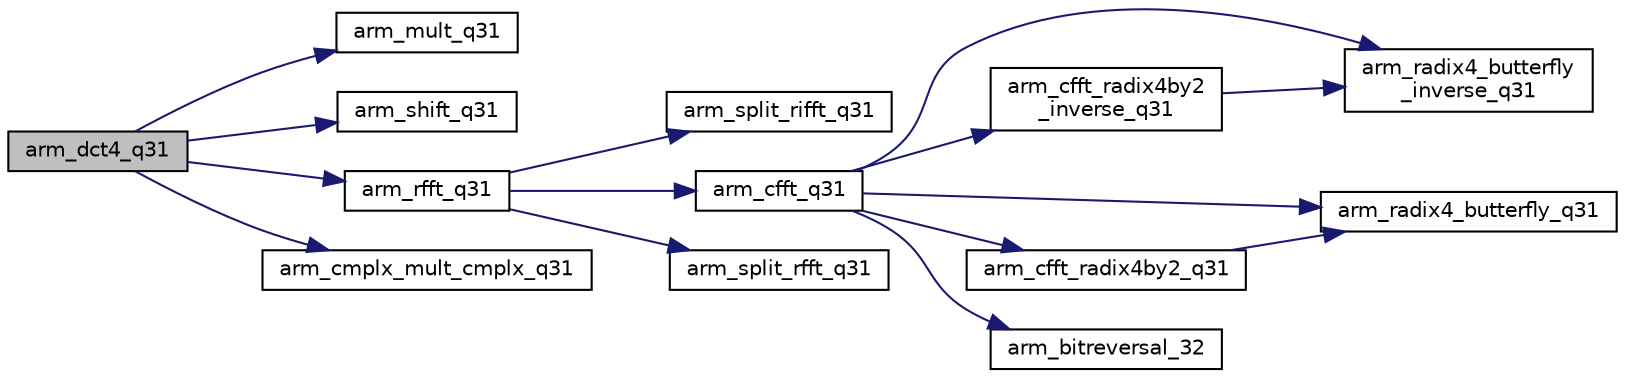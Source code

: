 digraph "arm_dct4_q31"
{
  edge [fontname="Helvetica",fontsize="10",labelfontname="Helvetica",labelfontsize="10"];
  node [fontname="Helvetica",fontsize="10",shape=record];
  rankdir="LR";
  Node14 [label="arm_dct4_q31",height=0.2,width=0.4,color="black", fillcolor="grey75", style="filled", fontcolor="black"];
  Node14 -> Node15 [color="midnightblue",fontsize="10",style="solid",fontname="Helvetica"];
  Node15 [label="arm_mult_q31",height=0.2,width=0.4,color="black", fillcolor="white", style="filled",URL="$group___basic_mult.html#ga3528c0f54a0607acc603f0490d3ca6c6",tooltip="Q31 vector multiplication. "];
  Node14 -> Node16 [color="midnightblue",fontsize="10",style="solid",fontname="Helvetica"];
  Node16 [label="arm_shift_q31",height=0.2,width=0.4,color="black", fillcolor="white", style="filled",URL="$group__shift.html#ga387dd8b7b87377378280978f16cdb13d",tooltip="Shifts the elements of a Q31 vector a specified number of bits. "];
  Node14 -> Node17 [color="midnightblue",fontsize="10",style="solid",fontname="Helvetica"];
  Node17 [label="arm_rfft_q31",height=0.2,width=0.4,color="black", fillcolor="white", style="filled",URL="$group___real_f_f_t.html#gabaeab5646aeea9844e6d42ca8c73fe3a",tooltip="Processing function for the Q31 RFFT/RIFFT. "];
  Node17 -> Node18 [color="midnightblue",fontsize="10",style="solid",fontname="Helvetica"];
  Node18 [label="arm_split_rifft_q31",height=0.2,width=0.4,color="black", fillcolor="white", style="filled",URL="$arm__rfft__q31_8c.html#acc62dd39a59091c4d6a80d4e55adeb13",tooltip="Core Real IFFT process. "];
  Node17 -> Node19 [color="midnightblue",fontsize="10",style="solid",fontname="Helvetica"];
  Node19 [label="arm_cfft_q31",height=0.2,width=0.4,color="black", fillcolor="white", style="filled",URL="$group___complex_f_f_t.html#ga5a0008bd997ab6e2e299ef2fb272fb4b",tooltip="Processing function for the fixed-point complex FFT in Q31 format. "];
  Node19 -> Node20 [color="midnightblue",fontsize="10",style="solid",fontname="Helvetica"];
  Node20 [label="arm_radix4_butterfly\l_inverse_q31",height=0.2,width=0.4,color="black", fillcolor="white", style="filled",URL="$arm__cfft__q31_8c.html#ac9c7c553114c1201a3a987a11b8a6d01",tooltip="Core function for the Q31 CIFFT butterfly process. "];
  Node19 -> Node21 [color="midnightblue",fontsize="10",style="solid",fontname="Helvetica"];
  Node21 [label="arm_cfft_radix4by2\l_inverse_q31",height=0.2,width=0.4,color="black", fillcolor="white", style="filled",URL="$arm__cfft__q31_8c.html#a3f3ae10bc2057cc1360abfa25f224c8c"];
  Node21 -> Node20 [color="midnightblue",fontsize="10",style="solid",fontname="Helvetica"];
  Node19 -> Node22 [color="midnightblue",fontsize="10",style="solid",fontname="Helvetica"];
  Node22 [label="arm_radix4_butterfly_q31",height=0.2,width=0.4,color="black", fillcolor="white", style="filled",URL="$arm__cfft__q31_8c.html#ac12f1e7f159d5741358cdc36830a0395",tooltip="end of ComplexFFT group "];
  Node19 -> Node23 [color="midnightblue",fontsize="10",style="solid",fontname="Helvetica"];
  Node23 [label="arm_cfft_radix4by2_q31",height=0.2,width=0.4,color="black", fillcolor="white", style="filled",URL="$arm__cfft__q31_8c.html#af6df8bf714c30d44e6b871ea87d22b30",tooltip="end of ComplexFFT group "];
  Node23 -> Node22 [color="midnightblue",fontsize="10",style="solid",fontname="Helvetica"];
  Node19 -> Node24 [color="midnightblue",fontsize="10",style="solid",fontname="Helvetica"];
  Node24 [label="arm_bitreversal_32",height=0.2,width=0.4,color="black", fillcolor="white", style="filled",URL="$arm__cfft__q31_8c.html#ac8e7ebe1cb131a5b0f55d0464640591f"];
  Node17 -> Node25 [color="midnightblue",fontsize="10",style="solid",fontname="Helvetica"];
  Node25 [label="arm_split_rfft_q31",height=0.2,width=0.4,color="black", fillcolor="white", style="filled",URL="$arm__rfft__q31_8c.html#a520e1c358d44fcd2724cb19d46eb5dfa",tooltip="end of RealFFT group "];
  Node14 -> Node26 [color="midnightblue",fontsize="10",style="solid",fontname="Helvetica"];
  Node26 [label="arm_cmplx_mult_cmplx_q31",height=0.2,width=0.4,color="black", fillcolor="white", style="filled",URL="$group___cmplx_by_cmplx_mult.html#ga1829e50993a90742de225a0ce4213838",tooltip="Q31 complex-by-complex multiplication. "];
}
